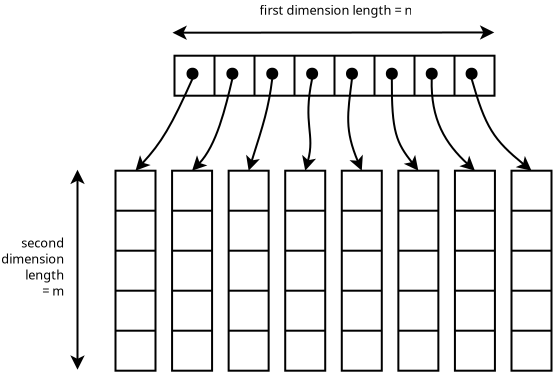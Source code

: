 <?xml version="1.0" encoding="UTF-8"?>
<dia:diagram xmlns:dia="http://www.lysator.liu.se/~alla/dia/">
  <dia:layer name="Background" visible="true">
    <dia:group>
      <dia:object type="Standard - Box" version="0" id="O0">
        <dia:attribute name="obj_pos">
          <dia:point val="4.3,2.45"/>
        </dia:attribute>
        <dia:attribute name="obj_bb">
          <dia:rectangle val="4.25,2.4;20.35,4.5"/>
        </dia:attribute>
        <dia:attribute name="elem_corner">
          <dia:point val="4.3,2.45"/>
        </dia:attribute>
        <dia:attribute name="elem_width">
          <dia:real val="16"/>
        </dia:attribute>
        <dia:attribute name="elem_height">
          <dia:real val="2"/>
        </dia:attribute>
        <dia:attribute name="show_background">
          <dia:boolean val="true"/>
        </dia:attribute>
      </dia:object>
      <dia:object type="Standard - Line" version="0" id="O1">
        <dia:attribute name="obj_pos">
          <dia:point val="18.3,2.45"/>
        </dia:attribute>
        <dia:attribute name="obj_bb">
          <dia:rectangle val="18.25,2.4;18.35,4.5"/>
        </dia:attribute>
        <dia:attribute name="conn_endpoints">
          <dia:point val="18.3,2.45"/>
          <dia:point val="18.3,4.45"/>
        </dia:attribute>
        <dia:attribute name="numcp">
          <dia:int val="1"/>
        </dia:attribute>
      </dia:object>
      <dia:object type="Standard - Line" version="0" id="O2">
        <dia:attribute name="obj_pos">
          <dia:point val="6.3,2.45"/>
        </dia:attribute>
        <dia:attribute name="obj_bb">
          <dia:rectangle val="6.25,2.4;6.35,4.5"/>
        </dia:attribute>
        <dia:attribute name="conn_endpoints">
          <dia:point val="6.3,2.45"/>
          <dia:point val="6.3,4.45"/>
        </dia:attribute>
        <dia:attribute name="numcp">
          <dia:int val="1"/>
        </dia:attribute>
      </dia:object>
      <dia:object type="Standard - Line" version="0" id="O3">
        <dia:attribute name="obj_pos">
          <dia:point val="8.3,2.45"/>
        </dia:attribute>
        <dia:attribute name="obj_bb">
          <dia:rectangle val="8.25,2.4;8.35,4.5"/>
        </dia:attribute>
        <dia:attribute name="conn_endpoints">
          <dia:point val="8.3,2.45"/>
          <dia:point val="8.3,4.45"/>
        </dia:attribute>
        <dia:attribute name="numcp">
          <dia:int val="1"/>
        </dia:attribute>
      </dia:object>
      <dia:object type="Standard - Line" version="0" id="O4">
        <dia:attribute name="obj_pos">
          <dia:point val="10.3,2.45"/>
        </dia:attribute>
        <dia:attribute name="obj_bb">
          <dia:rectangle val="10.25,2.4;10.35,4.5"/>
        </dia:attribute>
        <dia:attribute name="conn_endpoints">
          <dia:point val="10.3,2.45"/>
          <dia:point val="10.3,4.45"/>
        </dia:attribute>
        <dia:attribute name="numcp">
          <dia:int val="1"/>
        </dia:attribute>
      </dia:object>
      <dia:object type="Standard - Line" version="0" id="O5">
        <dia:attribute name="obj_pos">
          <dia:point val="12.3,2.45"/>
        </dia:attribute>
        <dia:attribute name="obj_bb">
          <dia:rectangle val="12.25,2.4;12.35,4.5"/>
        </dia:attribute>
        <dia:attribute name="conn_endpoints">
          <dia:point val="12.3,2.45"/>
          <dia:point val="12.3,4.45"/>
        </dia:attribute>
        <dia:attribute name="numcp">
          <dia:int val="1"/>
        </dia:attribute>
      </dia:object>
      <dia:object type="Standard - Line" version="0" id="O6">
        <dia:attribute name="obj_pos">
          <dia:point val="14.3,2.45"/>
        </dia:attribute>
        <dia:attribute name="obj_bb">
          <dia:rectangle val="14.25,2.4;14.35,4.5"/>
        </dia:attribute>
        <dia:attribute name="conn_endpoints">
          <dia:point val="14.3,2.45"/>
          <dia:point val="14.3,4.45"/>
        </dia:attribute>
        <dia:attribute name="numcp">
          <dia:int val="1"/>
        </dia:attribute>
      </dia:object>
      <dia:object type="Standard - Line" version="0" id="O7">
        <dia:attribute name="obj_pos">
          <dia:point val="16.3,2.45"/>
        </dia:attribute>
        <dia:attribute name="obj_bb">
          <dia:rectangle val="16.25,2.4;16.35,4.5"/>
        </dia:attribute>
        <dia:attribute name="conn_endpoints">
          <dia:point val="16.3,2.45"/>
          <dia:point val="16.3,4.45"/>
        </dia:attribute>
        <dia:attribute name="numcp">
          <dia:int val="1"/>
        </dia:attribute>
      </dia:object>
    </dia:group>
    <dia:group>
      <dia:object type="Standard - Box" version="0" id="O8">
        <dia:attribute name="obj_pos">
          <dia:point val="1.35,8.2"/>
        </dia:attribute>
        <dia:attribute name="obj_bb">
          <dia:rectangle val="1.3,8.15;3.4,18.25"/>
        </dia:attribute>
        <dia:attribute name="elem_corner">
          <dia:point val="1.35,8.2"/>
        </dia:attribute>
        <dia:attribute name="elem_width">
          <dia:real val="2"/>
        </dia:attribute>
        <dia:attribute name="elem_height">
          <dia:real val="10"/>
        </dia:attribute>
        <dia:attribute name="show_background">
          <dia:boolean val="true"/>
        </dia:attribute>
      </dia:object>
      <dia:object type="Standard - Line" version="0" id="O9">
        <dia:attribute name="obj_pos">
          <dia:point val="1.35,10.2"/>
        </dia:attribute>
        <dia:attribute name="obj_bb">
          <dia:rectangle val="1.3,10.15;3.4,10.25"/>
        </dia:attribute>
        <dia:attribute name="conn_endpoints">
          <dia:point val="1.35,10.2"/>
          <dia:point val="3.35,10.2"/>
        </dia:attribute>
        <dia:attribute name="numcp">
          <dia:int val="1"/>
        </dia:attribute>
      </dia:object>
      <dia:object type="Standard - Line" version="0" id="O10">
        <dia:attribute name="obj_pos">
          <dia:point val="1.35,12.2"/>
        </dia:attribute>
        <dia:attribute name="obj_bb">
          <dia:rectangle val="1.3,12.15;3.4,12.25"/>
        </dia:attribute>
        <dia:attribute name="conn_endpoints">
          <dia:point val="1.35,12.2"/>
          <dia:point val="3.35,12.2"/>
        </dia:attribute>
        <dia:attribute name="numcp">
          <dia:int val="1"/>
        </dia:attribute>
      </dia:object>
      <dia:object type="Standard - Line" version="0" id="O11">
        <dia:attribute name="obj_pos">
          <dia:point val="1.35,14.2"/>
        </dia:attribute>
        <dia:attribute name="obj_bb">
          <dia:rectangle val="1.3,14.15;3.4,14.25"/>
        </dia:attribute>
        <dia:attribute name="conn_endpoints">
          <dia:point val="1.35,14.2"/>
          <dia:point val="3.35,14.2"/>
        </dia:attribute>
        <dia:attribute name="numcp">
          <dia:int val="1"/>
        </dia:attribute>
      </dia:object>
      <dia:object type="Standard - Line" version="0" id="O12">
        <dia:attribute name="obj_pos">
          <dia:point val="1.35,16.2"/>
        </dia:attribute>
        <dia:attribute name="obj_bb">
          <dia:rectangle val="1.3,16.15;3.4,16.25"/>
        </dia:attribute>
        <dia:attribute name="conn_endpoints">
          <dia:point val="1.35,16.2"/>
          <dia:point val="3.35,16.2"/>
        </dia:attribute>
        <dia:attribute name="numcp">
          <dia:int val="1"/>
        </dia:attribute>
      </dia:object>
    </dia:group>
    <dia:group>
      <dia:object type="Standard - Box" version="0" id="O13">
        <dia:attribute name="obj_pos">
          <dia:point val="4.179,8.2"/>
        </dia:attribute>
        <dia:attribute name="obj_bb">
          <dia:rectangle val="4.129,8.15;6.229,18.25"/>
        </dia:attribute>
        <dia:attribute name="elem_corner">
          <dia:point val="4.179,8.2"/>
        </dia:attribute>
        <dia:attribute name="elem_width">
          <dia:real val="2"/>
        </dia:attribute>
        <dia:attribute name="elem_height">
          <dia:real val="10"/>
        </dia:attribute>
        <dia:attribute name="show_background">
          <dia:boolean val="true"/>
        </dia:attribute>
      </dia:object>
      <dia:object type="Standard - Line" version="0" id="O14">
        <dia:attribute name="obj_pos">
          <dia:point val="4.179,10.2"/>
        </dia:attribute>
        <dia:attribute name="obj_bb">
          <dia:rectangle val="4.129,10.15;6.229,10.25"/>
        </dia:attribute>
        <dia:attribute name="conn_endpoints">
          <dia:point val="4.179,10.2"/>
          <dia:point val="6.179,10.2"/>
        </dia:attribute>
        <dia:attribute name="numcp">
          <dia:int val="1"/>
        </dia:attribute>
      </dia:object>
      <dia:object type="Standard - Line" version="0" id="O15">
        <dia:attribute name="obj_pos">
          <dia:point val="4.179,12.2"/>
        </dia:attribute>
        <dia:attribute name="obj_bb">
          <dia:rectangle val="4.129,12.15;6.229,12.25"/>
        </dia:attribute>
        <dia:attribute name="conn_endpoints">
          <dia:point val="4.179,12.2"/>
          <dia:point val="6.179,12.2"/>
        </dia:attribute>
        <dia:attribute name="numcp">
          <dia:int val="1"/>
        </dia:attribute>
      </dia:object>
      <dia:object type="Standard - Line" version="0" id="O16">
        <dia:attribute name="obj_pos">
          <dia:point val="4.179,14.2"/>
        </dia:attribute>
        <dia:attribute name="obj_bb">
          <dia:rectangle val="4.129,14.15;6.229,14.25"/>
        </dia:attribute>
        <dia:attribute name="conn_endpoints">
          <dia:point val="4.179,14.2"/>
          <dia:point val="6.179,14.2"/>
        </dia:attribute>
        <dia:attribute name="numcp">
          <dia:int val="1"/>
        </dia:attribute>
      </dia:object>
      <dia:object type="Standard - Line" version="0" id="O17">
        <dia:attribute name="obj_pos">
          <dia:point val="4.179,16.2"/>
        </dia:attribute>
        <dia:attribute name="obj_bb">
          <dia:rectangle val="4.129,16.15;6.229,16.25"/>
        </dia:attribute>
        <dia:attribute name="conn_endpoints">
          <dia:point val="4.179,16.2"/>
          <dia:point val="6.179,16.2"/>
        </dia:attribute>
        <dia:attribute name="numcp">
          <dia:int val="1"/>
        </dia:attribute>
      </dia:object>
    </dia:group>
    <dia:group>
      <dia:object type="Standard - Box" version="0" id="O18">
        <dia:attribute name="obj_pos">
          <dia:point val="7.007,8.2"/>
        </dia:attribute>
        <dia:attribute name="obj_bb">
          <dia:rectangle val="6.957,8.15;9.057,18.25"/>
        </dia:attribute>
        <dia:attribute name="elem_corner">
          <dia:point val="7.007,8.2"/>
        </dia:attribute>
        <dia:attribute name="elem_width">
          <dia:real val="2"/>
        </dia:attribute>
        <dia:attribute name="elem_height">
          <dia:real val="10"/>
        </dia:attribute>
        <dia:attribute name="show_background">
          <dia:boolean val="true"/>
        </dia:attribute>
      </dia:object>
      <dia:object type="Standard - Line" version="0" id="O19">
        <dia:attribute name="obj_pos">
          <dia:point val="7.007,10.2"/>
        </dia:attribute>
        <dia:attribute name="obj_bb">
          <dia:rectangle val="6.957,10.15;9.057,10.25"/>
        </dia:attribute>
        <dia:attribute name="conn_endpoints">
          <dia:point val="7.007,10.2"/>
          <dia:point val="9.007,10.2"/>
        </dia:attribute>
        <dia:attribute name="numcp">
          <dia:int val="1"/>
        </dia:attribute>
      </dia:object>
      <dia:object type="Standard - Line" version="0" id="O20">
        <dia:attribute name="obj_pos">
          <dia:point val="7.007,12.2"/>
        </dia:attribute>
        <dia:attribute name="obj_bb">
          <dia:rectangle val="6.957,12.15;9.057,12.25"/>
        </dia:attribute>
        <dia:attribute name="conn_endpoints">
          <dia:point val="7.007,12.2"/>
          <dia:point val="9.007,12.2"/>
        </dia:attribute>
        <dia:attribute name="numcp">
          <dia:int val="1"/>
        </dia:attribute>
      </dia:object>
      <dia:object type="Standard - Line" version="0" id="O21">
        <dia:attribute name="obj_pos">
          <dia:point val="7.007,14.2"/>
        </dia:attribute>
        <dia:attribute name="obj_bb">
          <dia:rectangle val="6.957,14.15;9.057,14.25"/>
        </dia:attribute>
        <dia:attribute name="conn_endpoints">
          <dia:point val="7.007,14.2"/>
          <dia:point val="9.007,14.2"/>
        </dia:attribute>
        <dia:attribute name="numcp">
          <dia:int val="1"/>
        </dia:attribute>
      </dia:object>
      <dia:object type="Standard - Line" version="0" id="O22">
        <dia:attribute name="obj_pos">
          <dia:point val="7.007,16.2"/>
        </dia:attribute>
        <dia:attribute name="obj_bb">
          <dia:rectangle val="6.957,16.15;9.057,16.25"/>
        </dia:attribute>
        <dia:attribute name="conn_endpoints">
          <dia:point val="7.007,16.2"/>
          <dia:point val="9.007,16.2"/>
        </dia:attribute>
        <dia:attribute name="numcp">
          <dia:int val="1"/>
        </dia:attribute>
      </dia:object>
    </dia:group>
    <dia:group>
      <dia:object type="Standard - Box" version="0" id="O23">
        <dia:attribute name="obj_pos">
          <dia:point val="9.836,8.2"/>
        </dia:attribute>
        <dia:attribute name="obj_bb">
          <dia:rectangle val="9.786,8.15;11.886,18.25"/>
        </dia:attribute>
        <dia:attribute name="elem_corner">
          <dia:point val="9.836,8.2"/>
        </dia:attribute>
        <dia:attribute name="elem_width">
          <dia:real val="2"/>
        </dia:attribute>
        <dia:attribute name="elem_height">
          <dia:real val="10"/>
        </dia:attribute>
        <dia:attribute name="show_background">
          <dia:boolean val="true"/>
        </dia:attribute>
      </dia:object>
      <dia:object type="Standard - Line" version="0" id="O24">
        <dia:attribute name="obj_pos">
          <dia:point val="9.836,10.2"/>
        </dia:attribute>
        <dia:attribute name="obj_bb">
          <dia:rectangle val="9.786,10.15;11.886,10.25"/>
        </dia:attribute>
        <dia:attribute name="conn_endpoints">
          <dia:point val="9.836,10.2"/>
          <dia:point val="11.836,10.2"/>
        </dia:attribute>
        <dia:attribute name="numcp">
          <dia:int val="1"/>
        </dia:attribute>
      </dia:object>
      <dia:object type="Standard - Line" version="0" id="O25">
        <dia:attribute name="obj_pos">
          <dia:point val="9.836,12.2"/>
        </dia:attribute>
        <dia:attribute name="obj_bb">
          <dia:rectangle val="9.786,12.15;11.886,12.25"/>
        </dia:attribute>
        <dia:attribute name="conn_endpoints">
          <dia:point val="9.836,12.2"/>
          <dia:point val="11.836,12.2"/>
        </dia:attribute>
        <dia:attribute name="numcp">
          <dia:int val="1"/>
        </dia:attribute>
      </dia:object>
      <dia:object type="Standard - Line" version="0" id="O26">
        <dia:attribute name="obj_pos">
          <dia:point val="9.836,14.2"/>
        </dia:attribute>
        <dia:attribute name="obj_bb">
          <dia:rectangle val="9.786,14.15;11.886,14.25"/>
        </dia:attribute>
        <dia:attribute name="conn_endpoints">
          <dia:point val="9.836,14.2"/>
          <dia:point val="11.836,14.2"/>
        </dia:attribute>
        <dia:attribute name="numcp">
          <dia:int val="1"/>
        </dia:attribute>
      </dia:object>
      <dia:object type="Standard - Line" version="0" id="O27">
        <dia:attribute name="obj_pos">
          <dia:point val="9.836,16.2"/>
        </dia:attribute>
        <dia:attribute name="obj_bb">
          <dia:rectangle val="9.786,16.15;11.886,16.25"/>
        </dia:attribute>
        <dia:attribute name="conn_endpoints">
          <dia:point val="9.836,16.2"/>
          <dia:point val="11.836,16.2"/>
        </dia:attribute>
        <dia:attribute name="numcp">
          <dia:int val="1"/>
        </dia:attribute>
      </dia:object>
    </dia:group>
    <dia:group>
      <dia:object type="Standard - Box" version="0" id="O28">
        <dia:attribute name="obj_pos">
          <dia:point val="12.664,8.2"/>
        </dia:attribute>
        <dia:attribute name="obj_bb">
          <dia:rectangle val="12.614,8.15;14.714,18.25"/>
        </dia:attribute>
        <dia:attribute name="elem_corner">
          <dia:point val="12.664,8.2"/>
        </dia:attribute>
        <dia:attribute name="elem_width">
          <dia:real val="2"/>
        </dia:attribute>
        <dia:attribute name="elem_height">
          <dia:real val="10"/>
        </dia:attribute>
        <dia:attribute name="show_background">
          <dia:boolean val="true"/>
        </dia:attribute>
      </dia:object>
      <dia:object type="Standard - Line" version="0" id="O29">
        <dia:attribute name="obj_pos">
          <dia:point val="12.664,10.2"/>
        </dia:attribute>
        <dia:attribute name="obj_bb">
          <dia:rectangle val="12.614,10.15;14.714,10.25"/>
        </dia:attribute>
        <dia:attribute name="conn_endpoints">
          <dia:point val="12.664,10.2"/>
          <dia:point val="14.664,10.2"/>
        </dia:attribute>
        <dia:attribute name="numcp">
          <dia:int val="1"/>
        </dia:attribute>
      </dia:object>
      <dia:object type="Standard - Line" version="0" id="O30">
        <dia:attribute name="obj_pos">
          <dia:point val="12.664,12.2"/>
        </dia:attribute>
        <dia:attribute name="obj_bb">
          <dia:rectangle val="12.614,12.15;14.714,12.25"/>
        </dia:attribute>
        <dia:attribute name="conn_endpoints">
          <dia:point val="12.664,12.2"/>
          <dia:point val="14.664,12.2"/>
        </dia:attribute>
        <dia:attribute name="numcp">
          <dia:int val="1"/>
        </dia:attribute>
      </dia:object>
      <dia:object type="Standard - Line" version="0" id="O31">
        <dia:attribute name="obj_pos">
          <dia:point val="12.664,14.2"/>
        </dia:attribute>
        <dia:attribute name="obj_bb">
          <dia:rectangle val="12.614,14.15;14.714,14.25"/>
        </dia:attribute>
        <dia:attribute name="conn_endpoints">
          <dia:point val="12.664,14.2"/>
          <dia:point val="14.664,14.2"/>
        </dia:attribute>
        <dia:attribute name="numcp">
          <dia:int val="1"/>
        </dia:attribute>
      </dia:object>
      <dia:object type="Standard - Line" version="0" id="O32">
        <dia:attribute name="obj_pos">
          <dia:point val="12.664,16.2"/>
        </dia:attribute>
        <dia:attribute name="obj_bb">
          <dia:rectangle val="12.614,16.15;14.714,16.25"/>
        </dia:attribute>
        <dia:attribute name="conn_endpoints">
          <dia:point val="12.664,16.2"/>
          <dia:point val="14.664,16.2"/>
        </dia:attribute>
        <dia:attribute name="numcp">
          <dia:int val="1"/>
        </dia:attribute>
      </dia:object>
    </dia:group>
    <dia:group>
      <dia:object type="Standard - Box" version="0" id="O33">
        <dia:attribute name="obj_pos">
          <dia:point val="15.493,8.2"/>
        </dia:attribute>
        <dia:attribute name="obj_bb">
          <dia:rectangle val="15.443,8.15;17.543,18.25"/>
        </dia:attribute>
        <dia:attribute name="elem_corner">
          <dia:point val="15.493,8.2"/>
        </dia:attribute>
        <dia:attribute name="elem_width">
          <dia:real val="2"/>
        </dia:attribute>
        <dia:attribute name="elem_height">
          <dia:real val="10"/>
        </dia:attribute>
        <dia:attribute name="show_background">
          <dia:boolean val="true"/>
        </dia:attribute>
      </dia:object>
      <dia:object type="Standard - Line" version="0" id="O34">
        <dia:attribute name="obj_pos">
          <dia:point val="15.493,10.2"/>
        </dia:attribute>
        <dia:attribute name="obj_bb">
          <dia:rectangle val="15.443,10.15;17.543,10.25"/>
        </dia:attribute>
        <dia:attribute name="conn_endpoints">
          <dia:point val="15.493,10.2"/>
          <dia:point val="17.493,10.2"/>
        </dia:attribute>
        <dia:attribute name="numcp">
          <dia:int val="1"/>
        </dia:attribute>
      </dia:object>
      <dia:object type="Standard - Line" version="0" id="O35">
        <dia:attribute name="obj_pos">
          <dia:point val="15.493,12.2"/>
        </dia:attribute>
        <dia:attribute name="obj_bb">
          <dia:rectangle val="15.443,12.15;17.543,12.25"/>
        </dia:attribute>
        <dia:attribute name="conn_endpoints">
          <dia:point val="15.493,12.2"/>
          <dia:point val="17.493,12.2"/>
        </dia:attribute>
        <dia:attribute name="numcp">
          <dia:int val="1"/>
        </dia:attribute>
      </dia:object>
      <dia:object type="Standard - Line" version="0" id="O36">
        <dia:attribute name="obj_pos">
          <dia:point val="15.493,14.2"/>
        </dia:attribute>
        <dia:attribute name="obj_bb">
          <dia:rectangle val="15.443,14.15;17.543,14.25"/>
        </dia:attribute>
        <dia:attribute name="conn_endpoints">
          <dia:point val="15.493,14.2"/>
          <dia:point val="17.493,14.2"/>
        </dia:attribute>
        <dia:attribute name="numcp">
          <dia:int val="1"/>
        </dia:attribute>
      </dia:object>
      <dia:object type="Standard - Line" version="0" id="O37">
        <dia:attribute name="obj_pos">
          <dia:point val="15.493,16.2"/>
        </dia:attribute>
        <dia:attribute name="obj_bb">
          <dia:rectangle val="15.443,16.15;17.543,16.25"/>
        </dia:attribute>
        <dia:attribute name="conn_endpoints">
          <dia:point val="15.493,16.2"/>
          <dia:point val="17.493,16.2"/>
        </dia:attribute>
        <dia:attribute name="numcp">
          <dia:int val="1"/>
        </dia:attribute>
      </dia:object>
    </dia:group>
    <dia:group>
      <dia:object type="Standard - Box" version="0" id="O38">
        <dia:attribute name="obj_pos">
          <dia:point val="18.321,8.2"/>
        </dia:attribute>
        <dia:attribute name="obj_bb">
          <dia:rectangle val="18.271,8.15;20.371,18.25"/>
        </dia:attribute>
        <dia:attribute name="elem_corner">
          <dia:point val="18.321,8.2"/>
        </dia:attribute>
        <dia:attribute name="elem_width">
          <dia:real val="2"/>
        </dia:attribute>
        <dia:attribute name="elem_height">
          <dia:real val="10"/>
        </dia:attribute>
        <dia:attribute name="show_background">
          <dia:boolean val="true"/>
        </dia:attribute>
      </dia:object>
      <dia:object type="Standard - Line" version="0" id="O39">
        <dia:attribute name="obj_pos">
          <dia:point val="18.321,10.2"/>
        </dia:attribute>
        <dia:attribute name="obj_bb">
          <dia:rectangle val="18.271,10.15;20.371,10.25"/>
        </dia:attribute>
        <dia:attribute name="conn_endpoints">
          <dia:point val="18.321,10.2"/>
          <dia:point val="20.321,10.2"/>
        </dia:attribute>
        <dia:attribute name="numcp">
          <dia:int val="1"/>
        </dia:attribute>
      </dia:object>
      <dia:object type="Standard - Line" version="0" id="O40">
        <dia:attribute name="obj_pos">
          <dia:point val="18.321,12.2"/>
        </dia:attribute>
        <dia:attribute name="obj_bb">
          <dia:rectangle val="18.271,12.15;20.371,12.25"/>
        </dia:attribute>
        <dia:attribute name="conn_endpoints">
          <dia:point val="18.321,12.2"/>
          <dia:point val="20.321,12.2"/>
        </dia:attribute>
        <dia:attribute name="numcp">
          <dia:int val="1"/>
        </dia:attribute>
      </dia:object>
      <dia:object type="Standard - Line" version="0" id="O41">
        <dia:attribute name="obj_pos">
          <dia:point val="18.321,14.2"/>
        </dia:attribute>
        <dia:attribute name="obj_bb">
          <dia:rectangle val="18.271,14.15;20.371,14.25"/>
        </dia:attribute>
        <dia:attribute name="conn_endpoints">
          <dia:point val="18.321,14.2"/>
          <dia:point val="20.321,14.2"/>
        </dia:attribute>
        <dia:attribute name="numcp">
          <dia:int val="1"/>
        </dia:attribute>
      </dia:object>
      <dia:object type="Standard - Line" version="0" id="O42">
        <dia:attribute name="obj_pos">
          <dia:point val="18.321,16.2"/>
        </dia:attribute>
        <dia:attribute name="obj_bb">
          <dia:rectangle val="18.271,16.15;20.371,16.25"/>
        </dia:attribute>
        <dia:attribute name="conn_endpoints">
          <dia:point val="18.321,16.2"/>
          <dia:point val="20.321,16.2"/>
        </dia:attribute>
        <dia:attribute name="numcp">
          <dia:int val="1"/>
        </dia:attribute>
      </dia:object>
    </dia:group>
    <dia:group>
      <dia:object type="Standard - Box" version="0" id="O43">
        <dia:attribute name="obj_pos">
          <dia:point val="21.15,8.2"/>
        </dia:attribute>
        <dia:attribute name="obj_bb">
          <dia:rectangle val="21.1,8.15;23.2,18.25"/>
        </dia:attribute>
        <dia:attribute name="elem_corner">
          <dia:point val="21.15,8.2"/>
        </dia:attribute>
        <dia:attribute name="elem_width">
          <dia:real val="2"/>
        </dia:attribute>
        <dia:attribute name="elem_height">
          <dia:real val="10"/>
        </dia:attribute>
        <dia:attribute name="show_background">
          <dia:boolean val="true"/>
        </dia:attribute>
      </dia:object>
      <dia:object type="Standard - Line" version="0" id="O44">
        <dia:attribute name="obj_pos">
          <dia:point val="21.15,10.2"/>
        </dia:attribute>
        <dia:attribute name="obj_bb">
          <dia:rectangle val="21.1,10.15;23.2,10.25"/>
        </dia:attribute>
        <dia:attribute name="conn_endpoints">
          <dia:point val="21.15,10.2"/>
          <dia:point val="23.15,10.2"/>
        </dia:attribute>
        <dia:attribute name="numcp">
          <dia:int val="1"/>
        </dia:attribute>
      </dia:object>
      <dia:object type="Standard - Line" version="0" id="O45">
        <dia:attribute name="obj_pos">
          <dia:point val="21.15,12.2"/>
        </dia:attribute>
        <dia:attribute name="obj_bb">
          <dia:rectangle val="21.1,12.15;23.2,12.25"/>
        </dia:attribute>
        <dia:attribute name="conn_endpoints">
          <dia:point val="21.15,12.2"/>
          <dia:point val="23.15,12.2"/>
        </dia:attribute>
        <dia:attribute name="numcp">
          <dia:int val="1"/>
        </dia:attribute>
      </dia:object>
      <dia:object type="Standard - Line" version="0" id="O46">
        <dia:attribute name="obj_pos">
          <dia:point val="21.15,14.2"/>
        </dia:attribute>
        <dia:attribute name="obj_bb">
          <dia:rectangle val="21.1,14.15;23.2,14.25"/>
        </dia:attribute>
        <dia:attribute name="conn_endpoints">
          <dia:point val="21.15,14.2"/>
          <dia:point val="23.15,14.2"/>
        </dia:attribute>
        <dia:attribute name="numcp">
          <dia:int val="1"/>
        </dia:attribute>
      </dia:object>
      <dia:object type="Standard - Line" version="0" id="O47">
        <dia:attribute name="obj_pos">
          <dia:point val="21.15,16.2"/>
        </dia:attribute>
        <dia:attribute name="obj_bb">
          <dia:rectangle val="21.1,16.15;23.2,16.25"/>
        </dia:attribute>
        <dia:attribute name="conn_endpoints">
          <dia:point val="21.15,16.2"/>
          <dia:point val="23.15,16.2"/>
        </dia:attribute>
        <dia:attribute name="numcp">
          <dia:int val="1"/>
        </dia:attribute>
      </dia:object>
    </dia:group>
    <dia:object type="Geometric - Perfect Circle" version="0" id="O48">
      <dia:attribute name="obj_pos">
        <dia:point val="4.95,3.1"/>
      </dia:attribute>
      <dia:attribute name="obj_bb">
        <dia:rectangle val="4.9,3.05;5.5,3.65"/>
      </dia:attribute>
      <dia:attribute name="elem_corner">
        <dia:point val="4.95,3.1"/>
      </dia:attribute>
      <dia:attribute name="elem_width">
        <dia:real val="0.5"/>
      </dia:attribute>
      <dia:attribute name="elem_height">
        <dia:real val="0.5"/>
      </dia:attribute>
      <dia:attribute name="line_width">
        <dia:real val="0.1"/>
      </dia:attribute>
      <dia:attribute name="line_colour">
        <dia:color val="#000000"/>
      </dia:attribute>
      <dia:attribute name="fill_colour">
        <dia:color val="#000000"/>
      </dia:attribute>
      <dia:attribute name="show_background">
        <dia:boolean val="true"/>
      </dia:attribute>
      <dia:attribute name="line_style">
        <dia:enum val="0"/>
        <dia:real val="0.4"/>
      </dia:attribute>
      <dia:attribute name="flip_horizontal">
        <dia:boolean val="false"/>
      </dia:attribute>
      <dia:attribute name="flip_vertical">
        <dia:boolean val="false"/>
      </dia:attribute>
    </dia:object>
    <dia:object type="Geometric - Perfect Circle" version="0" id="O49">
      <dia:attribute name="obj_pos">
        <dia:point val="6.943,3.1"/>
      </dia:attribute>
      <dia:attribute name="obj_bb">
        <dia:rectangle val="6.893,3.05;7.493,3.65"/>
      </dia:attribute>
      <dia:attribute name="elem_corner">
        <dia:point val="6.943,3.1"/>
      </dia:attribute>
      <dia:attribute name="elem_width">
        <dia:real val="0.5"/>
      </dia:attribute>
      <dia:attribute name="elem_height">
        <dia:real val="0.5"/>
      </dia:attribute>
      <dia:attribute name="line_width">
        <dia:real val="0.1"/>
      </dia:attribute>
      <dia:attribute name="line_colour">
        <dia:color val="#000000"/>
      </dia:attribute>
      <dia:attribute name="fill_colour">
        <dia:color val="#000000"/>
      </dia:attribute>
      <dia:attribute name="show_background">
        <dia:boolean val="true"/>
      </dia:attribute>
      <dia:attribute name="line_style">
        <dia:enum val="0"/>
        <dia:real val="0.4"/>
      </dia:attribute>
      <dia:attribute name="flip_horizontal">
        <dia:boolean val="false"/>
      </dia:attribute>
      <dia:attribute name="flip_vertical">
        <dia:boolean val="false"/>
      </dia:attribute>
    </dia:object>
    <dia:object type="Geometric - Perfect Circle" version="0" id="O50">
      <dia:attribute name="obj_pos">
        <dia:point val="18.904,3.1"/>
      </dia:attribute>
      <dia:attribute name="obj_bb">
        <dia:rectangle val="18.854,3.05;19.454,3.65"/>
      </dia:attribute>
      <dia:attribute name="elem_corner">
        <dia:point val="18.904,3.1"/>
      </dia:attribute>
      <dia:attribute name="elem_width">
        <dia:real val="0.5"/>
      </dia:attribute>
      <dia:attribute name="elem_height">
        <dia:real val="0.5"/>
      </dia:attribute>
      <dia:attribute name="line_width">
        <dia:real val="0.1"/>
      </dia:attribute>
      <dia:attribute name="line_colour">
        <dia:color val="#000000"/>
      </dia:attribute>
      <dia:attribute name="fill_colour">
        <dia:color val="#000000"/>
      </dia:attribute>
      <dia:attribute name="show_background">
        <dia:boolean val="true"/>
      </dia:attribute>
      <dia:attribute name="line_style">
        <dia:enum val="0"/>
        <dia:real val="0.4"/>
      </dia:attribute>
      <dia:attribute name="flip_horizontal">
        <dia:boolean val="false"/>
      </dia:attribute>
      <dia:attribute name="flip_vertical">
        <dia:boolean val="false"/>
      </dia:attribute>
    </dia:object>
    <dia:object type="Geometric - Perfect Circle" version="0" id="O51">
      <dia:attribute name="obj_pos">
        <dia:point val="8.937,3.1"/>
      </dia:attribute>
      <dia:attribute name="obj_bb">
        <dia:rectangle val="8.887,3.05;9.487,3.65"/>
      </dia:attribute>
      <dia:attribute name="elem_corner">
        <dia:point val="8.937,3.1"/>
      </dia:attribute>
      <dia:attribute name="elem_width">
        <dia:real val="0.5"/>
      </dia:attribute>
      <dia:attribute name="elem_height">
        <dia:real val="0.5"/>
      </dia:attribute>
      <dia:attribute name="line_width">
        <dia:real val="0.1"/>
      </dia:attribute>
      <dia:attribute name="line_colour">
        <dia:color val="#000000"/>
      </dia:attribute>
      <dia:attribute name="fill_colour">
        <dia:color val="#000000"/>
      </dia:attribute>
      <dia:attribute name="show_background">
        <dia:boolean val="true"/>
      </dia:attribute>
      <dia:attribute name="line_style">
        <dia:enum val="0"/>
        <dia:real val="0.4"/>
      </dia:attribute>
      <dia:attribute name="flip_horizontal">
        <dia:boolean val="false"/>
      </dia:attribute>
      <dia:attribute name="flip_vertical">
        <dia:boolean val="false"/>
      </dia:attribute>
    </dia:object>
    <dia:object type="Geometric - Perfect Circle" version="0" id="O52">
      <dia:attribute name="obj_pos">
        <dia:point val="10.931,3.1"/>
      </dia:attribute>
      <dia:attribute name="obj_bb">
        <dia:rectangle val="10.88,3.05;11.48,3.65"/>
      </dia:attribute>
      <dia:attribute name="elem_corner">
        <dia:point val="10.931,3.1"/>
      </dia:attribute>
      <dia:attribute name="elem_width">
        <dia:real val="0.5"/>
      </dia:attribute>
      <dia:attribute name="elem_height">
        <dia:real val="0.5"/>
      </dia:attribute>
      <dia:attribute name="line_width">
        <dia:real val="0.1"/>
      </dia:attribute>
      <dia:attribute name="line_colour">
        <dia:color val="#000000"/>
      </dia:attribute>
      <dia:attribute name="fill_colour">
        <dia:color val="#000000"/>
      </dia:attribute>
      <dia:attribute name="show_background">
        <dia:boolean val="true"/>
      </dia:attribute>
      <dia:attribute name="line_style">
        <dia:enum val="0"/>
        <dia:real val="0.4"/>
      </dia:attribute>
      <dia:attribute name="flip_horizontal">
        <dia:boolean val="false"/>
      </dia:attribute>
      <dia:attribute name="flip_vertical">
        <dia:boolean val="false"/>
      </dia:attribute>
    </dia:object>
    <dia:object type="Geometric - Perfect Circle" version="0" id="O53">
      <dia:attribute name="obj_pos">
        <dia:point val="12.924,3.1"/>
      </dia:attribute>
      <dia:attribute name="obj_bb">
        <dia:rectangle val="12.874,3.05;13.474,3.65"/>
      </dia:attribute>
      <dia:attribute name="elem_corner">
        <dia:point val="12.924,3.1"/>
      </dia:attribute>
      <dia:attribute name="elem_width">
        <dia:real val="0.5"/>
      </dia:attribute>
      <dia:attribute name="elem_height">
        <dia:real val="0.5"/>
      </dia:attribute>
      <dia:attribute name="line_width">
        <dia:real val="0.1"/>
      </dia:attribute>
      <dia:attribute name="line_colour">
        <dia:color val="#000000"/>
      </dia:attribute>
      <dia:attribute name="fill_colour">
        <dia:color val="#000000"/>
      </dia:attribute>
      <dia:attribute name="show_background">
        <dia:boolean val="true"/>
      </dia:attribute>
      <dia:attribute name="line_style">
        <dia:enum val="0"/>
        <dia:real val="0.4"/>
      </dia:attribute>
      <dia:attribute name="flip_horizontal">
        <dia:boolean val="false"/>
      </dia:attribute>
      <dia:attribute name="flip_vertical">
        <dia:boolean val="false"/>
      </dia:attribute>
    </dia:object>
    <dia:object type="Geometric - Perfect Circle" version="0" id="O54">
      <dia:attribute name="obj_pos">
        <dia:point val="14.917,3.1"/>
      </dia:attribute>
      <dia:attribute name="obj_bb">
        <dia:rectangle val="14.867,3.05;15.467,3.65"/>
      </dia:attribute>
      <dia:attribute name="elem_corner">
        <dia:point val="14.917,3.1"/>
      </dia:attribute>
      <dia:attribute name="elem_width">
        <dia:real val="0.5"/>
      </dia:attribute>
      <dia:attribute name="elem_height">
        <dia:real val="0.5"/>
      </dia:attribute>
      <dia:attribute name="line_width">
        <dia:real val="0.1"/>
      </dia:attribute>
      <dia:attribute name="line_colour">
        <dia:color val="#000000"/>
      </dia:attribute>
      <dia:attribute name="fill_colour">
        <dia:color val="#000000"/>
      </dia:attribute>
      <dia:attribute name="show_background">
        <dia:boolean val="true"/>
      </dia:attribute>
      <dia:attribute name="line_style">
        <dia:enum val="0"/>
        <dia:real val="0.4"/>
      </dia:attribute>
      <dia:attribute name="flip_horizontal">
        <dia:boolean val="false"/>
      </dia:attribute>
      <dia:attribute name="flip_vertical">
        <dia:boolean val="false"/>
      </dia:attribute>
    </dia:object>
    <dia:object type="Geometric - Perfect Circle" version="0" id="O55">
      <dia:attribute name="obj_pos">
        <dia:point val="16.911,3.1"/>
      </dia:attribute>
      <dia:attribute name="obj_bb">
        <dia:rectangle val="16.861,3.05;17.461,3.65"/>
      </dia:attribute>
      <dia:attribute name="elem_corner">
        <dia:point val="16.911,3.1"/>
      </dia:attribute>
      <dia:attribute name="elem_width">
        <dia:real val="0.5"/>
      </dia:attribute>
      <dia:attribute name="elem_height">
        <dia:real val="0.5"/>
      </dia:attribute>
      <dia:attribute name="line_width">
        <dia:real val="0.1"/>
      </dia:attribute>
      <dia:attribute name="line_colour">
        <dia:color val="#000000"/>
      </dia:attribute>
      <dia:attribute name="fill_colour">
        <dia:color val="#000000"/>
      </dia:attribute>
      <dia:attribute name="show_background">
        <dia:boolean val="true"/>
      </dia:attribute>
      <dia:attribute name="line_style">
        <dia:enum val="0"/>
        <dia:real val="0.4"/>
      </dia:attribute>
      <dia:attribute name="flip_horizontal">
        <dia:boolean val="false"/>
      </dia:attribute>
      <dia:attribute name="flip_vertical">
        <dia:boolean val="false"/>
      </dia:attribute>
    </dia:object>
    <dia:object type="Standard - BezierLine" version="0" id="O56">
      <dia:attribute name="obj_pos">
        <dia:point val="5.2,3.6"/>
      </dia:attribute>
      <dia:attribute name="obj_bb">
        <dia:rectangle val="1.95,3.534;5.266,8.577"/>
      </dia:attribute>
      <dia:attribute name="bez_points">
        <dia:point val="5.2,3.6"/>
        <dia:point val="4.15,5.95"/>
        <dia:point val="3.65,6.8"/>
        <dia:point val="2.35,8.2"/>
      </dia:attribute>
      <dia:attribute name="corner_types">
        <dia:enum val="0"/>
        <dia:enum val="0"/>
      </dia:attribute>
      <dia:attribute name="end_arrow">
        <dia:enum val="22"/>
      </dia:attribute>
      <dia:attribute name="end_arrow_length">
        <dia:real val="0.5"/>
      </dia:attribute>
      <dia:attribute name="end_arrow_width">
        <dia:real val="0.5"/>
      </dia:attribute>
      <dia:connections>
        <dia:connection handle="0" to="O48" connection="0"/>
        <dia:connection handle="3" to="O8" connection="1"/>
      </dia:connections>
    </dia:object>
    <dia:object type="Standard - BezierLine" version="0" id="O57">
      <dia:attribute name="obj_pos">
        <dia:point val="7.193,3.6"/>
      </dia:attribute>
      <dia:attribute name="obj_bb">
        <dia:rectangle val="4.786,3.54;7.254,8.585"/>
      </dia:attribute>
      <dia:attribute name="bez_points">
        <dia:point val="7.193,3.6"/>
        <dia:point val="6.85,5.05"/>
        <dia:point val="6.4,6.95"/>
        <dia:point val="5.179,8.2"/>
      </dia:attribute>
      <dia:attribute name="corner_types">
        <dia:enum val="0"/>
        <dia:enum val="0"/>
      </dia:attribute>
      <dia:attribute name="end_arrow">
        <dia:enum val="22"/>
      </dia:attribute>
      <dia:attribute name="end_arrow_length">
        <dia:real val="0.5"/>
      </dia:attribute>
      <dia:attribute name="end_arrow_width">
        <dia:real val="0.5"/>
      </dia:attribute>
      <dia:connections>
        <dia:connection handle="0" to="O49" connection="0"/>
        <dia:connection handle="3" to="O13" connection="1"/>
      </dia:connections>
    </dia:object>
    <dia:object type="Standard - BezierLine" version="0" id="O58">
      <dia:attribute name="obj_pos">
        <dia:point val="9.187,3.6"/>
      </dia:attribute>
      <dia:attribute name="obj_bb">
        <dia:rectangle val="7.515,3.544;9.243,8.398"/>
      </dia:attribute>
      <dia:attribute name="bez_points">
        <dia:point val="9.187,3.6"/>
        <dia:point val="9,5.1"/>
        <dia:point val="8.75,5.85"/>
        <dia:point val="8.007,8.2"/>
      </dia:attribute>
      <dia:attribute name="corner_types">
        <dia:enum val="0"/>
        <dia:enum val="0"/>
      </dia:attribute>
      <dia:attribute name="end_arrow">
        <dia:enum val="22"/>
      </dia:attribute>
      <dia:attribute name="end_arrow_length">
        <dia:real val="0.5"/>
      </dia:attribute>
      <dia:attribute name="end_arrow_width">
        <dia:real val="0.5"/>
      </dia:attribute>
      <dia:connections>
        <dia:connection handle="0" to="O51" connection="0"/>
        <dia:connection handle="3" to="O18" connection="1"/>
      </dia:connections>
    </dia:object>
    <dia:object type="Standard - BezierLine" version="0" id="O59">
      <dia:attribute name="obj_pos">
        <dia:point val="11.181,3.6"/>
      </dia:attribute>
      <dia:attribute name="obj_bb">
        <dia:rectangle val="10.341,3.541;11.331,8.382"/>
      </dia:attribute>
      <dia:attribute name="bez_points">
        <dia:point val="11.181,3.6"/>
        <dia:point val="10.7,5.9"/>
        <dia:point val="11.35,6.35"/>
        <dia:point val="10.836,8.2"/>
      </dia:attribute>
      <dia:attribute name="corner_types">
        <dia:enum val="0"/>
        <dia:enum val="0"/>
      </dia:attribute>
      <dia:attribute name="end_arrow">
        <dia:enum val="22"/>
      </dia:attribute>
      <dia:attribute name="end_arrow_length">
        <dia:real val="0.5"/>
      </dia:attribute>
      <dia:attribute name="end_arrow_width">
        <dia:real val="0.5"/>
      </dia:attribute>
      <dia:connections>
        <dia:connection handle="0" to="O52" connection="0"/>
        <dia:connection handle="3" to="O23" connection="1"/>
      </dia:connections>
    </dia:object>
    <dia:object type="Standard - BezierLine" version="0" id="O60">
      <dia:attribute name="obj_pos">
        <dia:point val="13.174,3.6"/>
      </dia:attribute>
      <dia:attribute name="obj_bb">
        <dia:rectangle val="12.95,3.544;14.144,8.44"/>
      </dia:attribute>
      <dia:attribute name="bez_points">
        <dia:point val="13.174,3.6"/>
        <dia:point val="12.95,5.4"/>
        <dia:point val="12.8,6.15"/>
        <dia:point val="13.664,8.2"/>
      </dia:attribute>
      <dia:attribute name="corner_types">
        <dia:enum val="0"/>
        <dia:enum val="0"/>
      </dia:attribute>
      <dia:attribute name="end_arrow">
        <dia:enum val="22"/>
      </dia:attribute>
      <dia:attribute name="end_arrow_length">
        <dia:real val="0.5"/>
      </dia:attribute>
      <dia:attribute name="end_arrow_width">
        <dia:real val="0.5"/>
      </dia:attribute>
      <dia:connections>
        <dia:connection handle="0" to="O53" connection="0"/>
        <dia:connection handle="3" to="O28" connection="1"/>
      </dia:connections>
    </dia:object>
    <dia:object type="Standard - BezierLine" version="0" id="O61">
      <dia:attribute name="obj_pos">
        <dia:point val="15.167,3.6"/>
      </dia:attribute>
      <dia:attribute name="obj_bb">
        <dia:rectangle val="15.117,3.55;16.918,8.547"/>
      </dia:attribute>
      <dia:attribute name="bez_points">
        <dia:point val="15.167,3.6"/>
        <dia:point val="15.15,6.3"/>
        <dia:point val="15.4,6.8"/>
        <dia:point val="16.493,8.2"/>
      </dia:attribute>
      <dia:attribute name="corner_types">
        <dia:enum val="0"/>
        <dia:enum val="0"/>
      </dia:attribute>
      <dia:attribute name="end_arrow">
        <dia:enum val="22"/>
      </dia:attribute>
      <dia:attribute name="end_arrow_length">
        <dia:real val="0.5"/>
      </dia:attribute>
      <dia:attribute name="end_arrow_width">
        <dia:real val="0.5"/>
      </dia:attribute>
      <dia:connections>
        <dia:connection handle="0" to="O54" connection="0"/>
        <dia:connection handle="3" to="O33" connection="1"/>
      </dia:connections>
    </dia:object>
    <dia:object type="Standard - BezierLine" version="0" id="O62">
      <dia:attribute name="obj_pos">
        <dia:point val="17.161,3.6"/>
      </dia:attribute>
      <dia:attribute name="obj_bb">
        <dia:rectangle val="17.108,3.549;19.696,8.602"/>
      </dia:attribute>
      <dia:attribute name="bez_points">
        <dia:point val="17.161,3.6"/>
        <dia:point val="17.1,5.65"/>
        <dia:point val="17.85,6.85"/>
        <dia:point val="19.321,8.2"/>
      </dia:attribute>
      <dia:attribute name="corner_types">
        <dia:enum val="0"/>
        <dia:enum val="0"/>
      </dia:attribute>
      <dia:attribute name="end_arrow">
        <dia:enum val="22"/>
      </dia:attribute>
      <dia:attribute name="end_arrow_length">
        <dia:real val="0.5"/>
      </dia:attribute>
      <dia:attribute name="end_arrow_width">
        <dia:real val="0.5"/>
      </dia:attribute>
      <dia:connections>
        <dia:connection handle="0" to="O55" connection="0"/>
        <dia:connection handle="3" to="O38" connection="1"/>
      </dia:connections>
    </dia:object>
    <dia:object type="Standard - BezierLine" version="0" id="O63">
      <dia:attribute name="obj_pos">
        <dia:point val="19.154,3.6"/>
      </dia:attribute>
      <dia:attribute name="obj_bb">
        <dia:rectangle val="19.093,3.538;22.505,8.619"/>
      </dia:attribute>
      <dia:attribute name="bez_points">
        <dia:point val="19.154,3.6"/>
        <dia:point val="19.85,6.05"/>
        <dia:point val="20.25,6.65"/>
        <dia:point val="22.15,8.2"/>
      </dia:attribute>
      <dia:attribute name="corner_types">
        <dia:enum val="0"/>
        <dia:enum val="0"/>
      </dia:attribute>
      <dia:attribute name="end_arrow">
        <dia:enum val="22"/>
      </dia:attribute>
      <dia:attribute name="end_arrow_length">
        <dia:real val="0.5"/>
      </dia:attribute>
      <dia:attribute name="end_arrow_width">
        <dia:real val="0.5"/>
      </dia:attribute>
      <dia:connections>
        <dia:connection handle="0" to="O50" connection="0"/>
        <dia:connection handle="3" to="O43" connection="1"/>
      </dia:connections>
    </dia:object>
    <dia:object type="Standard - Line" version="0" id="O64">
      <dia:attribute name="obj_pos">
        <dia:point val="4.2,1.3"/>
      </dia:attribute>
      <dia:attribute name="obj_bb">
        <dia:rectangle val="4.15,0.787;20.338,1.8"/>
      </dia:attribute>
      <dia:attribute name="conn_endpoints">
        <dia:point val="4.2,1.3"/>
        <dia:point val="20.288,1.288"/>
      </dia:attribute>
      <dia:attribute name="numcp">
        <dia:int val="1"/>
      </dia:attribute>
      <dia:attribute name="start_arrow">
        <dia:enum val="22"/>
      </dia:attribute>
      <dia:attribute name="start_arrow_length">
        <dia:real val="0.5"/>
      </dia:attribute>
      <dia:attribute name="start_arrow_width">
        <dia:real val="0.5"/>
      </dia:attribute>
      <dia:attribute name="end_arrow">
        <dia:enum val="22"/>
      </dia:attribute>
      <dia:attribute name="end_arrow_length">
        <dia:real val="0.5"/>
      </dia:attribute>
      <dia:attribute name="end_arrow_width">
        <dia:real val="0.5"/>
      </dia:attribute>
    </dia:object>
    <dia:object type="Standard - Text" version="0" id="O65">
      <dia:attribute name="obj_pos">
        <dia:point val="8.55,0.4"/>
      </dia:attribute>
      <dia:attribute name="obj_bb">
        <dia:rectangle val="8.55,-0.219;16.669,0.788"/>
      </dia:attribute>
      <dia:attribute name="text">
        <dia:composite type="text">
          <dia:attribute name="string">
            <dia:string>#first dimension length = n#</dia:string>
          </dia:attribute>
          <dia:attribute name="font">
            <dia:font family="sans" style="0" name="Helvetica"/>
          </dia:attribute>
          <dia:attribute name="height">
            <dia:real val="0.8"/>
          </dia:attribute>
          <dia:attribute name="pos">
            <dia:point val="8.55,0.4"/>
          </dia:attribute>
          <dia:attribute name="color">
            <dia:color val="#000000"/>
          </dia:attribute>
          <dia:attribute name="alignment">
            <dia:enum val="0"/>
          </dia:attribute>
        </dia:composite>
      </dia:attribute>
    </dia:object>
    <dia:object type="Standard - Line" version="0" id="O66">
      <dia:attribute name="obj_pos">
        <dia:point val="-0.55,8.15"/>
      </dia:attribute>
      <dia:attribute name="obj_bb">
        <dia:rectangle val="-1.05,8.1;-0.05,18.2"/>
      </dia:attribute>
      <dia:attribute name="conn_endpoints">
        <dia:point val="-0.55,8.15"/>
        <dia:point val="-0.55,18.15"/>
      </dia:attribute>
      <dia:attribute name="numcp">
        <dia:int val="1"/>
      </dia:attribute>
      <dia:attribute name="start_arrow">
        <dia:enum val="22"/>
      </dia:attribute>
      <dia:attribute name="start_arrow_length">
        <dia:real val="0.5"/>
      </dia:attribute>
      <dia:attribute name="start_arrow_width">
        <dia:real val="0.5"/>
      </dia:attribute>
      <dia:attribute name="end_arrow">
        <dia:enum val="22"/>
      </dia:attribute>
      <dia:attribute name="end_arrow_length">
        <dia:real val="0.5"/>
      </dia:attribute>
      <dia:attribute name="end_arrow_width">
        <dia:real val="0.5"/>
      </dia:attribute>
    </dia:object>
    <dia:object type="Standard - Text" version="0" id="O67">
      <dia:attribute name="obj_pos">
        <dia:point val="-1.21,12.04"/>
      </dia:attribute>
      <dia:attribute name="obj_bb">
        <dia:rectangle val="-4.41,11.421;-1.191,14.828"/>
      </dia:attribute>
      <dia:attribute name="text">
        <dia:composite type="text">
          <dia:attribute name="string">
            <dia:string>#second
dimension
length
= m#</dia:string>
          </dia:attribute>
          <dia:attribute name="font">
            <dia:font family="sans" style="0" name="Helvetica"/>
          </dia:attribute>
          <dia:attribute name="height">
            <dia:real val="0.8"/>
          </dia:attribute>
          <dia:attribute name="pos">
            <dia:point val="-1.21,12.04"/>
          </dia:attribute>
          <dia:attribute name="color">
            <dia:color val="#000000"/>
          </dia:attribute>
          <dia:attribute name="alignment">
            <dia:enum val="2"/>
          </dia:attribute>
        </dia:composite>
      </dia:attribute>
    </dia:object>
  </dia:layer>
</dia:diagram>
